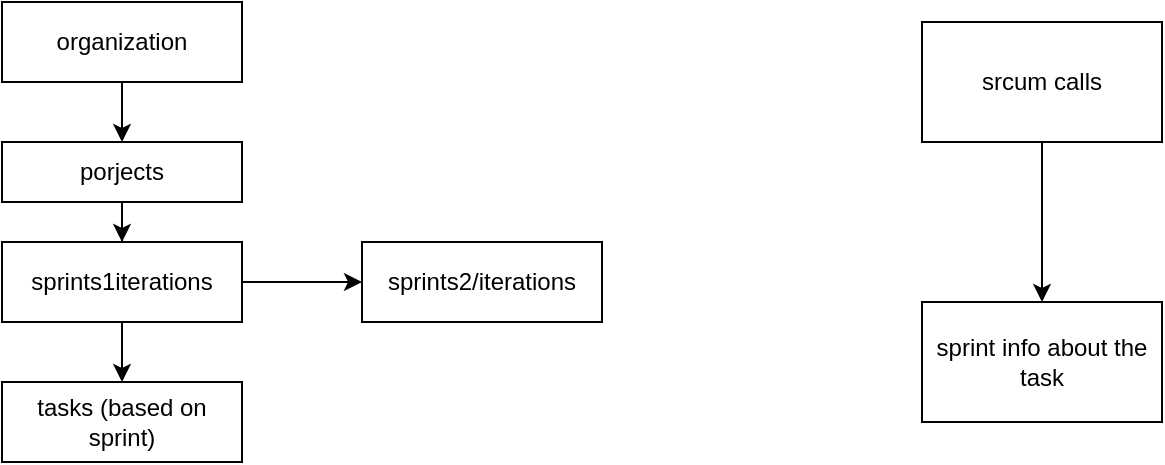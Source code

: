<mxfile version="14.5.1" type="device"><diagram id="9D5wyZ-sAa8V6uqtXgnC" name="Page-1"><mxGraphModel dx="852" dy="494" grid="1" gridSize="10" guides="1" tooltips="1" connect="1" arrows="1" fold="1" page="1" pageScale="1" pageWidth="850" pageHeight="1100" math="0" shadow="0"><root><mxCell id="0"/><mxCell id="1" parent="0"/><mxCell id="LuajIq5oz-5xG3te_wRj-3" value="" style="edgeStyle=orthogonalEdgeStyle;rounded=0;orthogonalLoop=1;jettySize=auto;html=1;" edge="1" parent="1" source="LuajIq5oz-5xG3te_wRj-1" target="LuajIq5oz-5xG3te_wRj-2"><mxGeometry relative="1" as="geometry"/></mxCell><mxCell id="LuajIq5oz-5xG3te_wRj-1" value="organization" style="rounded=0;whiteSpace=wrap;html=1;" vertex="1" parent="1"><mxGeometry x="140" y="20" width="120" height="40" as="geometry"/></mxCell><mxCell id="LuajIq5oz-5xG3te_wRj-5" value="" style="edgeStyle=orthogonalEdgeStyle;rounded=0;orthogonalLoop=1;jettySize=auto;html=1;" edge="1" parent="1" source="LuajIq5oz-5xG3te_wRj-2" target="LuajIq5oz-5xG3te_wRj-4"><mxGeometry relative="1" as="geometry"/></mxCell><mxCell id="LuajIq5oz-5xG3te_wRj-2" value="porjects" style="rounded=0;whiteSpace=wrap;html=1;" vertex="1" parent="1"><mxGeometry x="140" y="90" width="120" height="30" as="geometry"/></mxCell><mxCell id="LuajIq5oz-5xG3te_wRj-7" value="" style="edgeStyle=orthogonalEdgeStyle;rounded=0;orthogonalLoop=1;jettySize=auto;html=1;" edge="1" parent="1" source="LuajIq5oz-5xG3te_wRj-4" target="LuajIq5oz-5xG3te_wRj-6"><mxGeometry relative="1" as="geometry"/></mxCell><mxCell id="LuajIq5oz-5xG3te_wRj-9" value="" style="edgeStyle=orthogonalEdgeStyle;rounded=0;orthogonalLoop=1;jettySize=auto;html=1;" edge="1" parent="1" source="LuajIq5oz-5xG3te_wRj-4" target="LuajIq5oz-5xG3te_wRj-8"><mxGeometry relative="1" as="geometry"/></mxCell><mxCell id="LuajIq5oz-5xG3te_wRj-4" value="sprints1iterations" style="rounded=0;whiteSpace=wrap;html=1;" vertex="1" parent="1"><mxGeometry x="140" y="140" width="120" height="40" as="geometry"/></mxCell><mxCell id="LuajIq5oz-5xG3te_wRj-6" value="tasks (based on sprint)" style="rounded=0;whiteSpace=wrap;html=1;" vertex="1" parent="1"><mxGeometry x="140" y="210" width="120" height="40" as="geometry"/></mxCell><mxCell id="LuajIq5oz-5xG3te_wRj-8" value="sprints2/iterations" style="rounded=0;whiteSpace=wrap;html=1;" vertex="1" parent="1"><mxGeometry x="320" y="140" width="120" height="40" as="geometry"/></mxCell><mxCell id="LuajIq5oz-5xG3te_wRj-12" value="" style="edgeStyle=orthogonalEdgeStyle;rounded=0;orthogonalLoop=1;jettySize=auto;html=1;" edge="1" parent="1" source="LuajIq5oz-5xG3te_wRj-10" target="LuajIq5oz-5xG3te_wRj-11"><mxGeometry relative="1" as="geometry"/></mxCell><mxCell id="LuajIq5oz-5xG3te_wRj-10" value="srcum calls" style="rounded=0;whiteSpace=wrap;html=1;" vertex="1" parent="1"><mxGeometry x="600" y="30" width="120" height="60" as="geometry"/></mxCell><mxCell id="LuajIq5oz-5xG3te_wRj-11" value="sprint info about the task" style="rounded=0;whiteSpace=wrap;html=1;" vertex="1" parent="1"><mxGeometry x="600" y="170" width="120" height="60" as="geometry"/></mxCell></root></mxGraphModel></diagram></mxfile>